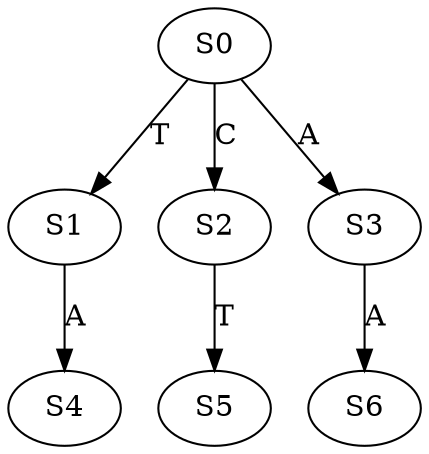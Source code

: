 strict digraph  {
	S0 -> S1 [ label = T ];
	S0 -> S2 [ label = C ];
	S0 -> S3 [ label = A ];
	S1 -> S4 [ label = A ];
	S2 -> S5 [ label = T ];
	S3 -> S6 [ label = A ];
}
